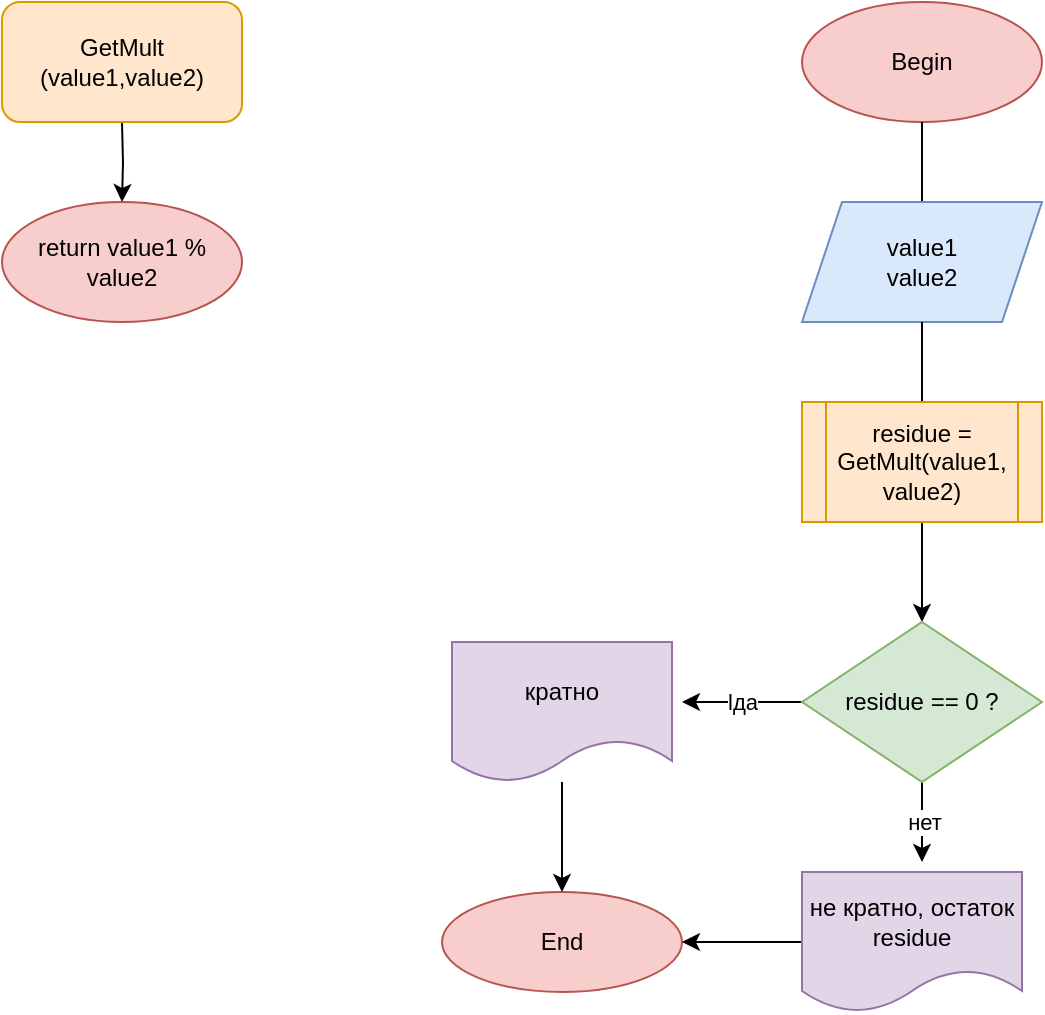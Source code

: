 <mxfile version="17.4.4" type="device"><diagram id="RvYIvo8ud9wThWb5-dbO" name="Page-1"><mxGraphModel dx="1422" dy="765" grid="1" gridSize="10" guides="1" tooltips="1" connect="1" arrows="1" fold="1" page="1" pageScale="1" pageWidth="827" pageHeight="1169" math="0" shadow="0"><root><mxCell id="0"/><mxCell id="1" parent="0"/><mxCell id="N7x_V2jQW7Oq8Gi9EZeP-1" value="Begin" style="ellipse;whiteSpace=wrap;html=1;fillColor=#f8cecc;strokeColor=#b85450;" vertex="1" parent="1"><mxGeometry x="520" y="40" width="120" height="60" as="geometry"/></mxCell><mxCell id="N7x_V2jQW7Oq8Gi9EZeP-2" value="" style="endArrow=classic;html=1;rounded=0;exitX=0.5;exitY=1;exitDx=0;exitDy=0;" edge="1" parent="1" source="N7x_V2jQW7Oq8Gi9EZeP-1"><mxGeometry width="50" height="50" relative="1" as="geometry"><mxPoint x="590" y="360" as="sourcePoint"/><mxPoint x="580" y="160" as="targetPoint"/></mxGeometry></mxCell><mxCell id="N7x_V2jQW7Oq8Gi9EZeP-4" value="value1&lt;br&gt;value2" style="shape=parallelogram;perimeter=parallelogramPerimeter;whiteSpace=wrap;html=1;fixedSize=1;fillColor=#dae8fc;strokeColor=#6c8ebf;" vertex="1" parent="1"><mxGeometry x="520" y="140" width="120" height="60" as="geometry"/></mxCell><mxCell id="N7x_V2jQW7Oq8Gi9EZeP-5" value="" style="endArrow=classic;html=1;rounded=0;exitX=0.5;exitY=1;exitDx=0;exitDy=0;" edge="1" parent="1" source="N7x_V2jQW7Oq8Gi9EZeP-4"><mxGeometry width="50" height="50" relative="1" as="geometry"><mxPoint x="590" y="360" as="sourcePoint"/><mxPoint x="580" y="270" as="targetPoint"/></mxGeometry></mxCell><mxCell id="N7x_V2jQW7Oq8Gi9EZeP-25" style="edgeStyle=orthogonalEdgeStyle;rounded=0;orthogonalLoop=1;jettySize=auto;html=1;entryX=0.5;entryY=0;entryDx=0;entryDy=0;" edge="1" parent="1" source="N7x_V2jQW7Oq8Gi9EZeP-6"><mxGeometry relative="1" as="geometry"><mxPoint x="580" y="350" as="targetPoint"/></mxGeometry></mxCell><mxCell id="N7x_V2jQW7Oq8Gi9EZeP-6" value="residue = GetMult(value1,&lt;br&gt;value2)" style="shape=process;whiteSpace=wrap;html=1;backgroundOutline=1;fillColor=#ffe6cc;strokeColor=#d79b00;" vertex="1" parent="1"><mxGeometry x="520" y="240" width="120" height="60" as="geometry"/></mxCell><mxCell id="N7x_V2jQW7Oq8Gi9EZeP-8" style="edgeStyle=orthogonalEdgeStyle;rounded=0;orthogonalLoop=1;jettySize=auto;html=1;" edge="1" parent="1"><mxGeometry relative="1" as="geometry"><mxPoint x="180" y="140" as="targetPoint"/><mxPoint x="180" y="100" as="sourcePoint"/></mxGeometry></mxCell><mxCell id="N7x_V2jQW7Oq8Gi9EZeP-14" value="GetMult&lt;br&gt;(value1,value2)" style="rounded=1;whiteSpace=wrap;html=1;fillColor=#ffe6cc;strokeColor=#d79b00;" vertex="1" parent="1"><mxGeometry x="120" y="40" width="120" height="60" as="geometry"/></mxCell><mxCell id="N7x_V2jQW7Oq8Gi9EZeP-24" value="return value1 % value2" style="ellipse;whiteSpace=wrap;html=1;fillColor=#f8cecc;strokeColor=#b85450;" vertex="1" parent="1"><mxGeometry x="120" y="140" width="120" height="60" as="geometry"/></mxCell><mxCell id="N7x_V2jQW7Oq8Gi9EZeP-26" value="End" style="ellipse;whiteSpace=wrap;html=1;fillColor=#f8cecc;strokeColor=#b85450;" vertex="1" parent="1"><mxGeometry x="340" y="485" width="120" height="50" as="geometry"/></mxCell><mxCell id="N7x_V2jQW7Oq8Gi9EZeP-28" style="edgeStyle=orthogonalEdgeStyle;rounded=0;orthogonalLoop=1;jettySize=auto;html=1;entryX=0.5;entryY=0;entryDx=0;entryDy=0;" edge="1" parent="1" source="N7x_V2jQW7Oq8Gi9EZeP-27" target="N7x_V2jQW7Oq8Gi9EZeP-26"><mxGeometry relative="1" as="geometry"/></mxCell><mxCell id="N7x_V2jQW7Oq8Gi9EZeP-27" value="кратно" style="shape=document;whiteSpace=wrap;html=1;boundedLbl=1;fillColor=#e1d5e7;strokeColor=#9673a6;" vertex="1" parent="1"><mxGeometry x="345" y="360" width="110" height="70" as="geometry"/></mxCell><mxCell id="N7x_V2jQW7Oq8Gi9EZeP-34" value="lда" style="edgeStyle=orthogonalEdgeStyle;rounded=0;orthogonalLoop=1;jettySize=auto;html=1;" edge="1" parent="1" source="N7x_V2jQW7Oq8Gi9EZeP-33"><mxGeometry relative="1" as="geometry"><mxPoint x="460" y="390" as="targetPoint"/></mxGeometry></mxCell><mxCell id="N7x_V2jQW7Oq8Gi9EZeP-35" value="нет" style="edgeStyle=orthogonalEdgeStyle;rounded=0;orthogonalLoop=1;jettySize=auto;html=1;" edge="1" parent="1" source="N7x_V2jQW7Oq8Gi9EZeP-33"><mxGeometry relative="1" as="geometry"><mxPoint x="580" y="470" as="targetPoint"/></mxGeometry></mxCell><mxCell id="N7x_V2jQW7Oq8Gi9EZeP-33" value="residue == 0 ?" style="rhombus;whiteSpace=wrap;html=1;fillColor=#d5e8d4;strokeColor=#82b366;" vertex="1" parent="1"><mxGeometry x="520" y="350" width="120" height="80" as="geometry"/></mxCell><mxCell id="N7x_V2jQW7Oq8Gi9EZeP-38" style="edgeStyle=orthogonalEdgeStyle;rounded=0;orthogonalLoop=1;jettySize=auto;html=1;entryX=1;entryY=0.5;entryDx=0;entryDy=0;" edge="1" parent="1" source="N7x_V2jQW7Oq8Gi9EZeP-36" target="N7x_V2jQW7Oq8Gi9EZeP-26"><mxGeometry relative="1" as="geometry"/></mxCell><mxCell id="N7x_V2jQW7Oq8Gi9EZeP-36" value="не кратно, остаток residue" style="shape=document;whiteSpace=wrap;html=1;boundedLbl=1;fillColor=#e1d5e7;strokeColor=#9673a6;" vertex="1" parent="1"><mxGeometry x="520" y="475" width="110" height="70" as="geometry"/></mxCell></root></mxGraphModel></diagram></mxfile>
